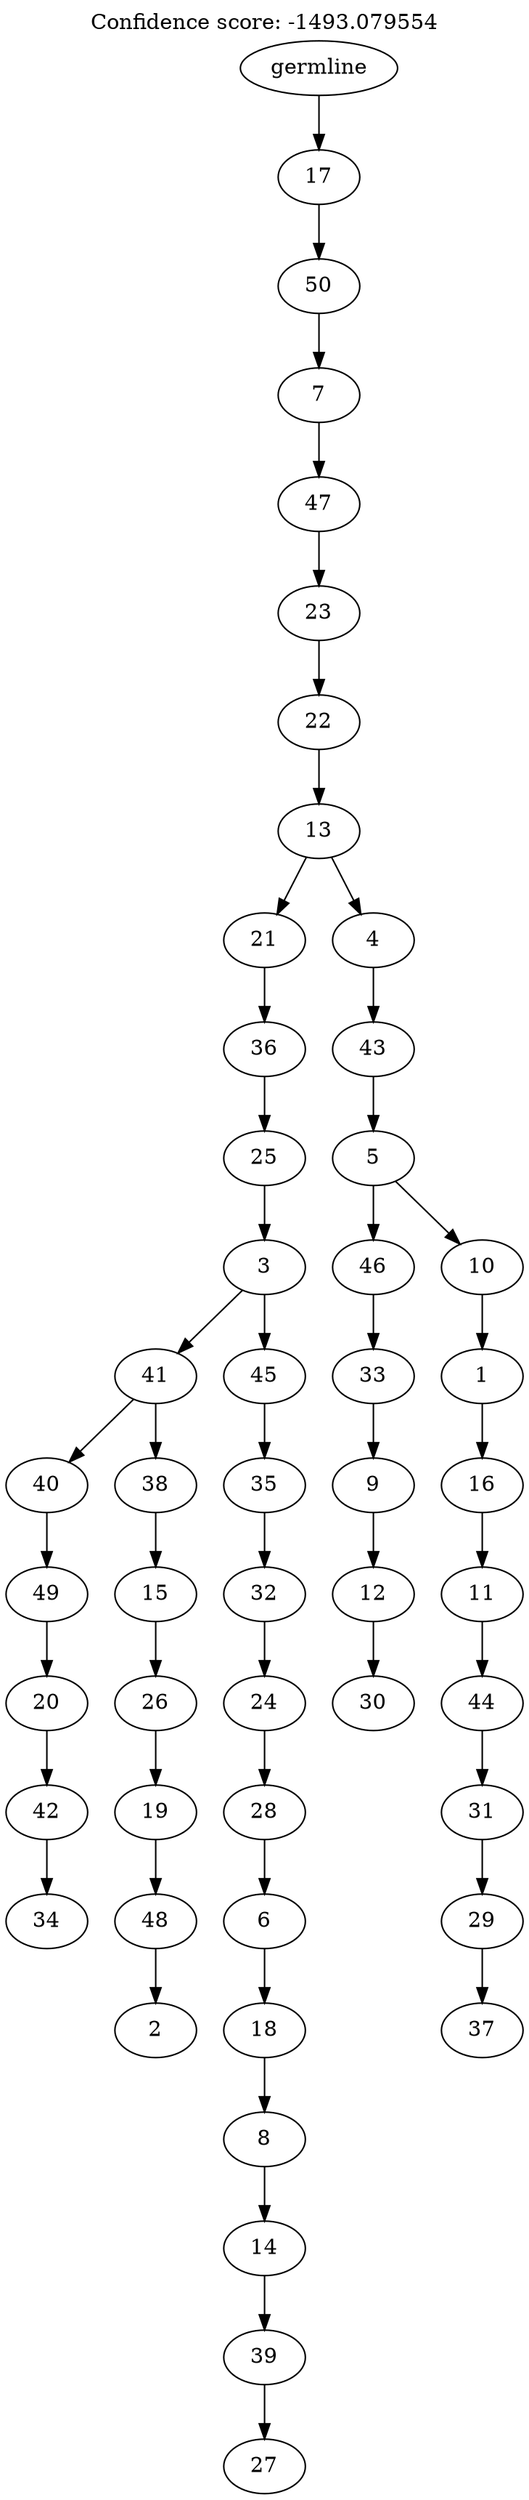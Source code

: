 digraph g {
	"49" -> "50";
	"50" [label="34"];
	"48" -> "49";
	"49" [label="42"];
	"47" -> "48";
	"48" [label="20"];
	"46" -> "47";
	"47" [label="49"];
	"44" -> "45";
	"45" [label="2"];
	"43" -> "44";
	"44" [label="48"];
	"42" -> "43";
	"43" [label="19"];
	"41" -> "42";
	"42" [label="26"];
	"40" -> "41";
	"41" [label="15"];
	"39" -> "40";
	"40" [label="38"];
	"39" -> "46";
	"46" [label="40"];
	"37" -> "38";
	"38" [label="27"];
	"36" -> "37";
	"37" [label="39"];
	"35" -> "36";
	"36" [label="14"];
	"34" -> "35";
	"35" [label="8"];
	"33" -> "34";
	"34" [label="18"];
	"32" -> "33";
	"33" [label="6"];
	"31" -> "32";
	"32" [label="28"];
	"30" -> "31";
	"31" [label="24"];
	"29" -> "30";
	"30" [label="32"];
	"28" -> "29";
	"29" [label="35"];
	"27" -> "28";
	"28" [label="45"];
	"27" -> "39";
	"39" [label="41"];
	"26" -> "27";
	"27" [label="3"];
	"25" -> "26";
	"26" [label="25"];
	"24" -> "25";
	"25" [label="36"];
	"22" -> "23";
	"23" [label="30"];
	"21" -> "22";
	"22" [label="12"];
	"20" -> "21";
	"21" [label="9"];
	"19" -> "20";
	"20" [label="33"];
	"17" -> "18";
	"18" [label="37"];
	"16" -> "17";
	"17" [label="29"];
	"15" -> "16";
	"16" [label="31"];
	"14" -> "15";
	"15" [label="44"];
	"13" -> "14";
	"14" [label="11"];
	"12" -> "13";
	"13" [label="16"];
	"11" -> "12";
	"12" [label="1"];
	"10" -> "11";
	"11" [label="10"];
	"10" -> "19";
	"19" [label="46"];
	"9" -> "10";
	"10" [label="5"];
	"8" -> "9";
	"9" [label="43"];
	"7" -> "8";
	"8" [label="4"];
	"7" -> "24";
	"24" [label="21"];
	"6" -> "7";
	"7" [label="13"];
	"5" -> "6";
	"6" [label="22"];
	"4" -> "5";
	"5" [label="23"];
	"3" -> "4";
	"4" [label="47"];
	"2" -> "3";
	"3" [label="7"];
	"1" -> "2";
	"2" [label="50"];
	"0" -> "1";
	"1" [label="17"];
	"0" [label="germline"];
	labelloc="t";
	label="Confidence score: -1493.079554";
}
